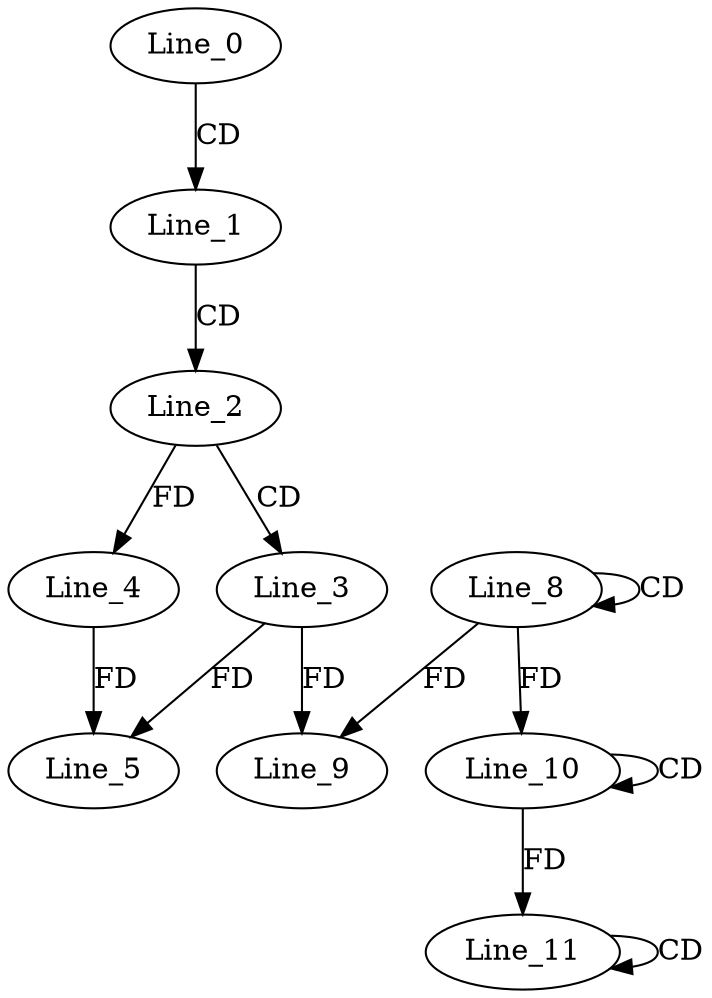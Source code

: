 digraph G {
  Line_0;
  Line_1;
  Line_2;
  Line_3;
  Line_4;
  Line_5;
  Line_4;
  Line_5;
  Line_8;
  Line_8;
  Line_9;
  Line_9;
  Line_10;
  Line_10;
  Line_11;
  Line_11;
  Line_0 -> Line_1 [ label="CD" ];
  Line_1 -> Line_2 [ label="CD" ];
  Line_2 -> Line_3 [ label="CD" ];
  Line_2 -> Line_4 [ label="FD" ];
  Line_3 -> Line_5 [ label="FD" ];
  Line_4 -> Line_5 [ label="FD" ];
  Line_8 -> Line_8 [ label="CD" ];
  Line_8 -> Line_9 [ label="FD" ];
  Line_3 -> Line_9 [ label="FD" ];
  Line_10 -> Line_10 [ label="CD" ];
  Line_8 -> Line_10 [ label="FD" ];
  Line_11 -> Line_11 [ label="CD" ];
  Line_10 -> Line_11 [ label="FD" ];
}
